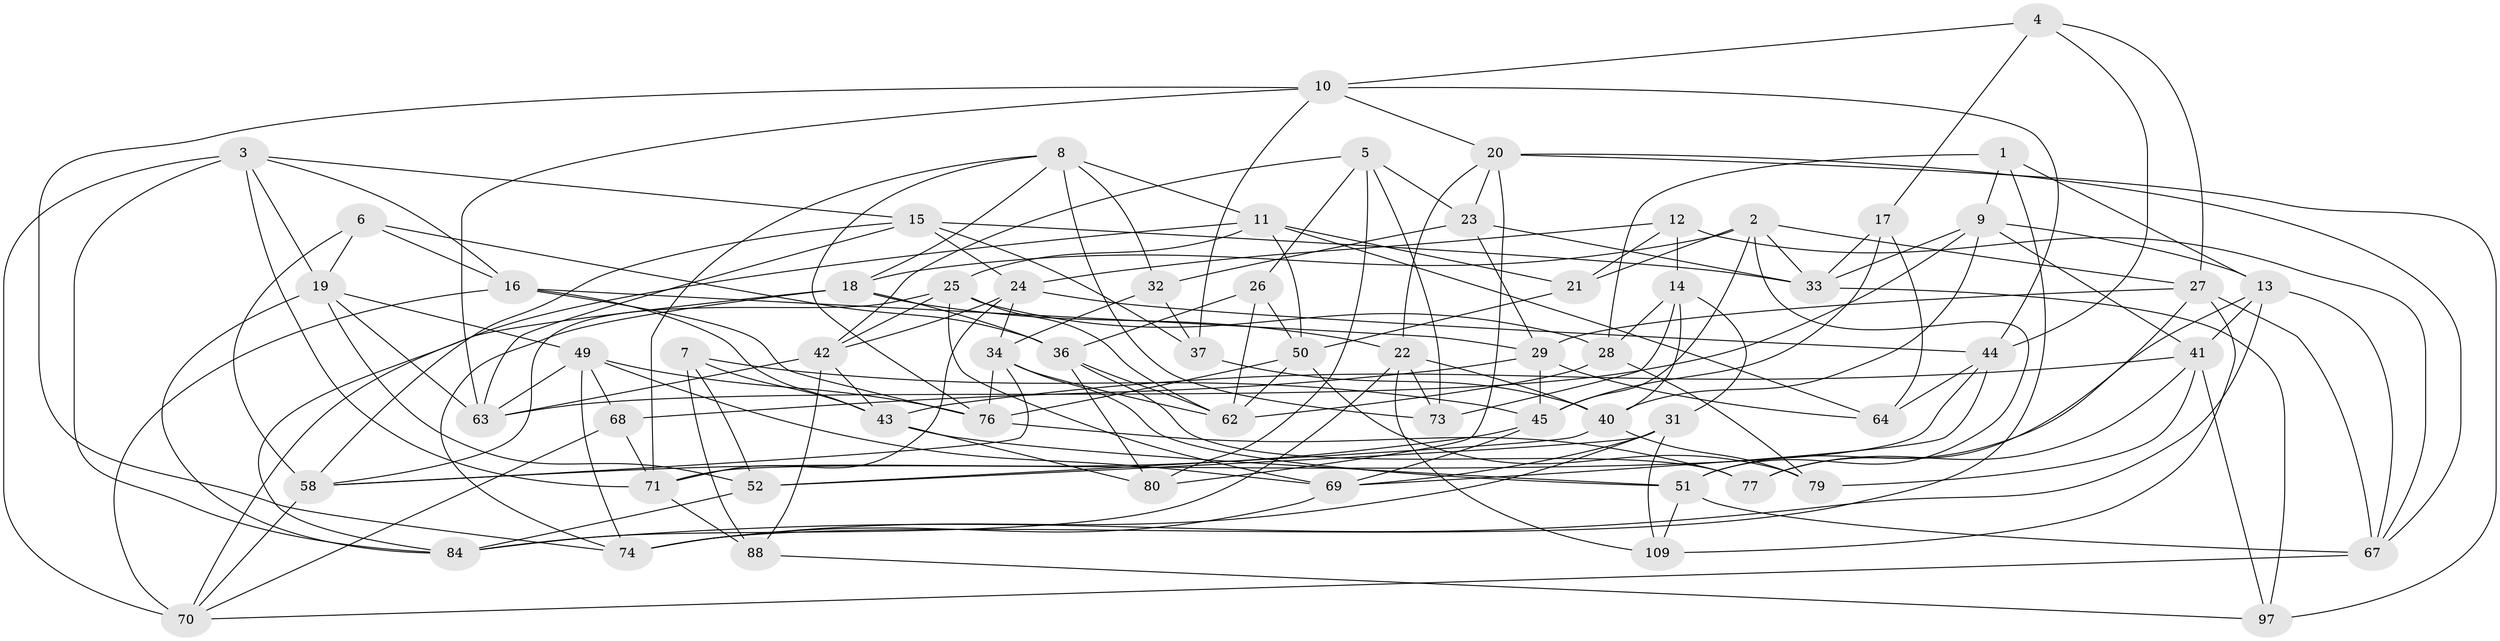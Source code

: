 // original degree distribution, {4: 1.0}
// Generated by graph-tools (version 1.1) at 2025/11/02/27/25 16:11:49]
// undirected, 64 vertices, 170 edges
graph export_dot {
graph [start="1"]
  node [color=gray90,style=filled];
  1;
  2 [super="+103"];
  3 [super="+38"];
  4;
  5 [super="+39"];
  6;
  7;
  8 [super="+82"];
  9 [super="+78"];
  10 [super="+66"];
  11 [super="+60"];
  12;
  13 [super="+106"];
  14 [super="+108"];
  15 [super="+61"];
  16 [super="+94"];
  17;
  18 [super="+102"];
  19 [super="+47"];
  20 [super="+48"];
  21;
  22 [super="+95"];
  23 [super="+85"];
  24 [super="+46"];
  25 [super="+72"];
  26;
  27 [super="+75"];
  28 [super="+30"];
  29 [super="+35"];
  31 [super="+54"];
  32;
  33 [super="+107"];
  34 [super="+99"];
  36 [super="+96"];
  37;
  40 [super="+55"];
  41 [super="+90"];
  42 [super="+89"];
  43 [super="+57"];
  44 [super="+65"];
  45 [super="+53"];
  49 [super="+59"];
  50 [super="+100"];
  51 [super="+56"];
  52 [super="+91"];
  58 [super="+101"];
  62 [super="+92"];
  63 [super="+98"];
  64;
  67 [super="+87"];
  68;
  69 [super="+83"];
  70 [super="+86"];
  71 [super="+81"];
  73;
  74 [super="+105"];
  76 [super="+104"];
  77;
  79;
  80;
  84 [super="+93"];
  88;
  97;
  109;
  1 -- 9;
  1 -- 13;
  1 -- 28;
  1 -- 74;
  2 -- 18;
  2 -- 21;
  2 -- 33;
  2 -- 27;
  2 -- 45;
  2 -- 51;
  3 -- 71;
  3 -- 84;
  3 -- 16;
  3 -- 19;
  3 -- 70;
  3 -- 15;
  4 -- 27;
  4 -- 17;
  4 -- 10;
  4 -- 44;
  5 -- 80;
  5 -- 73;
  5 -- 26;
  5 -- 23 [weight=2];
  5 -- 42;
  6 -- 19;
  6 -- 16;
  6 -- 58;
  6 -- 36;
  7 -- 52;
  7 -- 88;
  7 -- 43;
  7 -- 45;
  8 -- 76;
  8 -- 73;
  8 -- 71;
  8 -- 32;
  8 -- 11;
  8 -- 18;
  9 -- 63;
  9 -- 41;
  9 -- 40;
  9 -- 13;
  9 -- 33;
  10 -- 20;
  10 -- 74;
  10 -- 37;
  10 -- 63;
  10 -- 44;
  11 -- 21;
  11 -- 84;
  11 -- 64;
  11 -- 25;
  11 -- 50;
  12 -- 21;
  12 -- 14;
  12 -- 67;
  12 -- 24;
  13 -- 51;
  13 -- 41;
  13 -- 67;
  13 -- 84;
  14 -- 40;
  14 -- 31;
  14 -- 73;
  14 -- 28 [weight=2];
  15 -- 33;
  15 -- 24;
  15 -- 58;
  15 -- 37;
  15 -- 63;
  16 -- 70;
  16 -- 29;
  16 -- 43;
  16 -- 76;
  17 -- 64;
  17 -- 45;
  17 -- 33;
  18 -- 70;
  18 -- 74;
  18 -- 36;
  18 -- 22;
  19 -- 49;
  19 -- 52;
  19 -- 63;
  19 -- 84;
  20 -- 97;
  20 -- 80;
  20 -- 67;
  20 -- 23;
  20 -- 22;
  21 -- 50;
  22 -- 84;
  22 -- 109;
  22 -- 73;
  22 -- 40;
  23 -- 29;
  23 -- 32;
  23 -- 33;
  24 -- 34;
  24 -- 44;
  24 -- 42;
  24 -- 71;
  25 -- 69;
  25 -- 62;
  25 -- 58;
  25 -- 28;
  25 -- 42;
  26 -- 36;
  26 -- 62;
  26 -- 50;
  27 -- 109;
  27 -- 77;
  27 -- 67;
  27 -- 29;
  28 -- 79;
  28 -- 62;
  29 -- 64;
  29 -- 68;
  29 -- 45;
  31 -- 74;
  31 -- 109;
  31 -- 69;
  31 -- 52 [weight=2];
  32 -- 37;
  32 -- 34;
  33 -- 97;
  34 -- 51;
  34 -- 58;
  34 -- 76;
  34 -- 62;
  36 -- 80;
  36 -- 77;
  36 -- 62;
  37 -- 40;
  40 -- 79;
  40 -- 52;
  41 -- 43;
  41 -- 77;
  41 -- 97;
  41 -- 79;
  42 -- 88;
  42 -- 63;
  42 -- 43;
  43 -- 80;
  43 -- 51;
  44 -- 71;
  44 -- 69;
  44 -- 64;
  45 -- 58;
  45 -- 69;
  49 -- 68;
  49 -- 76;
  49 -- 74;
  49 -- 69;
  49 -- 63;
  50 -- 62;
  50 -- 79;
  50 -- 76;
  51 -- 109;
  51 -- 67;
  52 -- 84;
  58 -- 70;
  67 -- 70;
  68 -- 71;
  68 -- 70;
  69 -- 74;
  71 -- 88;
  76 -- 77;
  88 -- 97;
}
